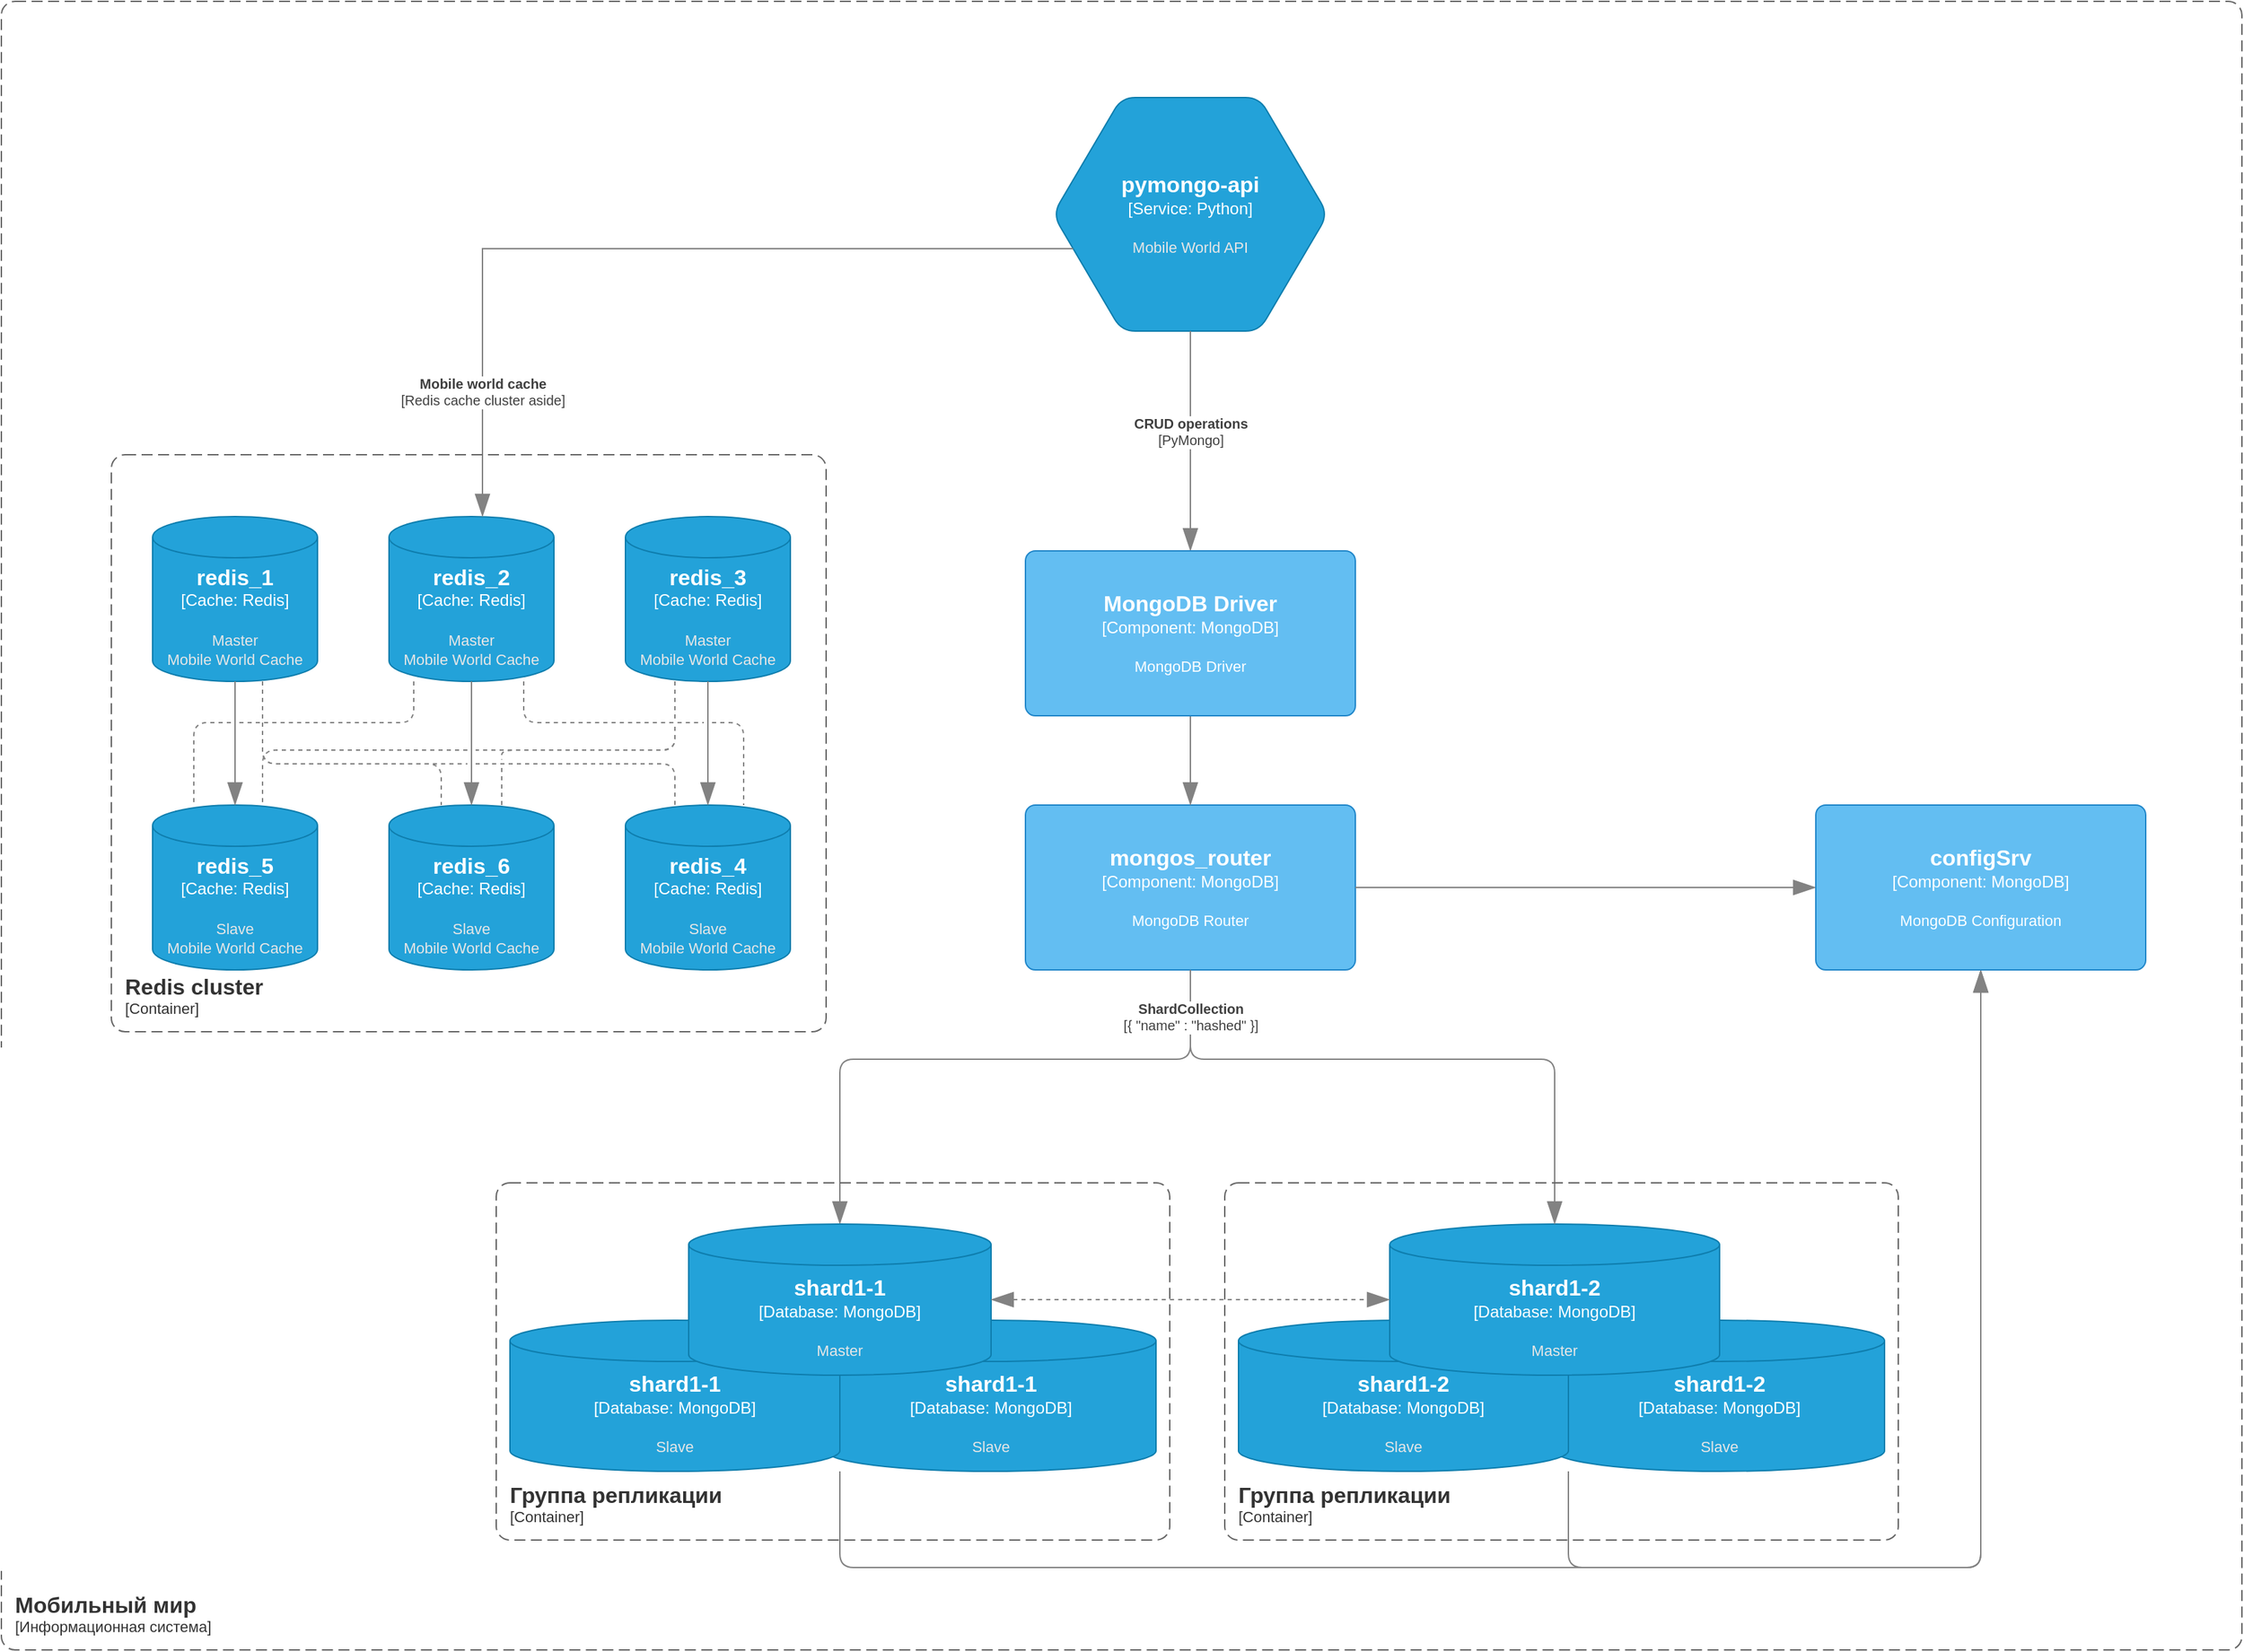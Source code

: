 <mxfile version="28.0.6" pages="4">
  <diagram name="[3] Sharding + Replication+Cache" id="he8SUudCRR0ncoZqz-d8">
    <mxGraphModel dx="2922" dy="1436" grid="1" gridSize="10" guides="1" tooltips="1" connect="1" arrows="1" fold="1" page="1" pageScale="1" pageWidth="827" pageHeight="1169" math="0" shadow="0">
      <root>
        <mxCell id="Nmjd6AE87QZ0u4Xm10M--0" />
        <mxCell id="Nmjd6AE87QZ0u4Xm10M--1" parent="Nmjd6AE87QZ0u4Xm10M--0" />
        <object placeholders="1" c4Name="Мобильный мир" c4Type="ContainerScopeBoundary" c4Application="Информационная система" label="&lt;font style=&quot;font-size: 16px&quot;&gt;&lt;b&gt;&lt;div style=&quot;text-align: left&quot;&gt;%c4Name%&lt;/div&gt;&lt;/b&gt;&lt;/font&gt;&lt;div style=&quot;text-align: left&quot;&gt;[%c4Application%]&lt;/div&gt;" id="Nmjd6AE87QZ0u4Xm10M--4">
          <mxCell style="rounded=1;fontSize=11;whiteSpace=wrap;html=1;dashed=1;arcSize=20;fillColor=none;strokeColor=#666666;fontColor=#333333;labelBackgroundColor=none;align=left;verticalAlign=bottom;labelBorderColor=none;spacingTop=0;spacing=10;dashPattern=8 4;metaEdit=1;rotatable=0;perimeter=rectanglePerimeter;noLabel=0;labelPadding=0;allowArrows=0;connectable=0;expand=0;recursiveResize=0;editable=1;pointerEvents=0;absoluteArcSize=1;points=[[0.25,0,0],[0.5,0,0],[0.75,0,0],[1,0.25,0],[1,0.5,0],[1,0.75,0],[0.75,1,0],[0.5,1,0],[0.25,1,0],[0,0.75,0],[0,0.5,0],[0,0.25,0]];" parent="Nmjd6AE87QZ0u4Xm10M--1" vertex="1">
            <mxGeometry x="-40" y="600" width="1630" height="1200" as="geometry" />
          </mxCell>
        </object>
        <object placeholders="1" c4Name="pymongo-api" c4Type="Service" c4Technology="Python" c4Description="Mobile World API" label="&lt;font style=&quot;font-size: 16px&quot;&gt;&lt;b&gt;%c4Name%&lt;/b&gt;&lt;/font&gt;&lt;div&gt;[%c4Type%:&amp;nbsp;%c4Technology%]&lt;/div&gt;&lt;br&gt;&lt;div&gt;&lt;font style=&quot;font-size: 11px&quot;&gt;&lt;font color=&quot;#E6E6E6&quot;&gt;%c4Description%&lt;/font&gt;&lt;/div&gt;" id="Nmjd6AE87QZ0u4Xm10M--5">
          <mxCell style="shape=hexagon;size=50;perimeter=hexagonPerimeter2;whiteSpace=wrap;html=1;fixedSize=1;rounded=1;labelBackgroundColor=none;fillColor=#23A2D9;fontSize=12;fontColor=#ffffff;align=center;strokeColor=#0E7DAD;metaEdit=1;points=[[0.5,0,0],[1,0.25,0],[1,0.5,0],[1,0.75,0],[0.5,1,0],[0,0.75,0],[0,0.5,0],[0,0.25,0]];resizable=1;" parent="Nmjd6AE87QZ0u4Xm10M--1" vertex="1">
            <mxGeometry x="725" y="670" width="200" height="170" as="geometry" />
          </mxCell>
        </object>
        <object placeholders="1" c4Name="mongos_router" c4Type="Component" c4Technology="MongoDB" c4Description="MongoDB Router" label="&lt;font style=&quot;font-size: 16px&quot;&gt;&lt;b&gt;%c4Name%&lt;/b&gt;&lt;/font&gt;&lt;div&gt;[%c4Type%: %c4Technology%]&lt;/div&gt;&lt;br&gt;&lt;div&gt;&lt;font style=&quot;font-size: 11px&quot;&gt;%c4Description%&lt;/font&gt;&lt;/div&gt;" id="Nmjd6AE87QZ0u4Xm10M--6">
          <mxCell style="rounded=1;whiteSpace=wrap;html=1;labelBackgroundColor=none;fillColor=#63BEF2;fontColor=#ffffff;align=center;arcSize=6;strokeColor=#2086C9;metaEdit=1;resizable=0;points=[[0.25,0,0],[0.5,0,0],[0.75,0,0],[1,0.25,0],[1,0.5,0],[1,0.75,0],[0.75,1,0],[0.5,1,0],[0.25,1,0],[0,0.75,0],[0,0.5,0],[0,0.25,0]];" parent="Nmjd6AE87QZ0u4Xm10M--1" vertex="1">
            <mxGeometry x="705" y="1185" width="240" height="120" as="geometry" />
          </mxCell>
        </object>
        <object placeholders="1" c4Type="Relationship" c4Technology="PyMongo" c4Description="CRUD operations" label="&lt;div style=&quot;text-align: left&quot;&gt;&lt;div style=&quot;text-align: center&quot;&gt;&lt;b&gt;%c4Description%&lt;/b&gt;&lt;/div&gt;&lt;div style=&quot;text-align: center&quot;&gt;[%c4Technology%]&lt;/div&gt;&lt;/div&gt;" id="Nmjd6AE87QZ0u4Xm10M--7">
          <mxCell style="endArrow=blockThin;html=1;fontSize=10;fontColor=#404040;strokeWidth=1;endFill=1;strokeColor=#828282;elbow=vertical;metaEdit=1;endSize=14;startSize=14;jumpStyle=arc;jumpSize=16;rounded=1;edgeStyle=orthogonalEdgeStyle;curved=0;" parent="Nmjd6AE87QZ0u4Xm10M--1" source="Nmjd6AE87QZ0u4Xm10M--5" target="Nmjd6AE87QZ0u4Xm10M--9" edge="1">
            <mxGeometry x="-0.091" width="240" relative="1" as="geometry">
              <mxPoint x="820" y="1010" as="sourcePoint" />
              <mxPoint x="560" y="1200" as="targetPoint" />
              <Array as="points" />
              <mxPoint as="offset" />
            </mxGeometry>
          </mxCell>
        </object>
        <mxCell id="Nmjd6AE87QZ0u4Xm10M--8" value="" style="edgeStyle=orthogonalEdgeStyle;rounded=1;orthogonalLoop=1;jettySize=auto;html=1;curved=0;strokeColor=#828282;endArrow=blockThin;endFill=1;startSize=14;endSize=14;jumpStyle=gap;" parent="Nmjd6AE87QZ0u4Xm10M--1" source="Nmjd6AE87QZ0u4Xm10M--9" target="Nmjd6AE87QZ0u4Xm10M--6" edge="1">
          <mxGeometry relative="1" as="geometry" />
        </mxCell>
        <object placeholders="1" c4Name="MongoDB Driver" c4Type="Component" c4Technology="MongoDB" c4Description="MongoDB Driver" label="&lt;font style=&quot;font-size: 16px&quot;&gt;&lt;b&gt;%c4Name%&lt;/b&gt;&lt;/font&gt;&lt;div&gt;[%c4Type%: %c4Technology%]&lt;/div&gt;&lt;br&gt;&lt;div&gt;&lt;font style=&quot;font-size: 11px&quot;&gt;%c4Description%&lt;/font&gt;&lt;/div&gt;" id="Nmjd6AE87QZ0u4Xm10M--9">
          <mxCell style="rounded=1;whiteSpace=wrap;html=1;labelBackgroundColor=none;fillColor=#63BEF2;fontColor=#ffffff;align=center;arcSize=6;strokeColor=#2086C9;metaEdit=1;resizable=0;points=[[0.25,0,0],[0.5,0,0],[0.75,0,0],[1,0.25,0],[1,0.5,0],[1,0.75,0],[0.75,1,0],[0.5,1,0],[0.25,1,0],[0,0.75,0],[0,0.5,0],[0,0.25,0]];" parent="Nmjd6AE87QZ0u4Xm10M--1" vertex="1">
            <mxGeometry x="705" y="1000" width="240" height="120" as="geometry" />
          </mxCell>
        </object>
        <mxCell id="Nmjd6AE87QZ0u4Xm10M--10" value="" style="edgeStyle=orthogonalEdgeStyle;rounded=1;orthogonalLoop=1;jettySize=auto;html=1;curved=0;strokeColor=#828282;endArrow=blockThin;endFill=1;startSize=14;endSize=14;jumpStyle=gap;" parent="Nmjd6AE87QZ0u4Xm10M--1" source="Nmjd6AE87QZ0u4Xm10M--6" target="Nmjd6AE87QZ0u4Xm10M--18" edge="1">
          <mxGeometry relative="1" as="geometry">
            <mxPoint x="820" y="1140" as="sourcePoint" />
            <mxPoint x="820" y="1205" as="targetPoint" />
            <Array as="points">
              <mxPoint x="825" y="1370" />
              <mxPoint x="570" y="1370" />
            </Array>
          </mxGeometry>
        </mxCell>
        <mxCell id="Nmjd6AE87QZ0u4Xm10M--11" value="" style="group" parent="Nmjd6AE87QZ0u4Xm10M--1" vertex="1" connectable="0">
          <mxGeometry x="860" y="1490" width="470" height="180" as="geometry" />
        </mxCell>
        <object placeholders="1" c4Name="shard1-2" c4Type="Database" c4Technology="MongoDB" c4Description="Slave" label="&lt;font style=&quot;font-size: 16px&quot;&gt;&lt;b&gt;%c4Name%&lt;/b&gt;&lt;/font&gt;&lt;div&gt;[%c4Type%:&amp;nbsp;%c4Technology%]&lt;/div&gt;&lt;br&gt;&lt;div&gt;&lt;font style=&quot;font-size: 11px&quot;&gt;&lt;font color=&quot;#E6E6E6&quot;&gt;%c4Description%&lt;/font&gt;&lt;/div&gt;" id="Nmjd6AE87QZ0u4Xm10M--12">
          <mxCell style="shape=cylinder3;size=15;whiteSpace=wrap;html=1;boundedLbl=1;rounded=0;labelBackgroundColor=none;fillColor=#23A2D9;fontSize=12;fontColor=#ffffff;align=center;strokeColor=#0E7DAD;metaEdit=1;points=[[0.5,0,0],[1,0.25,0],[1,0.5,0],[1,0.75,0],[0.5,1,0],[0,0.75,0],[0,0.5,0],[0,0.25,0]];resizable=1;" parent="Nmjd6AE87QZ0u4Xm10M--11" vertex="1">
            <mxGeometry x="230" y="70" width="240" height="110" as="geometry" />
          </mxCell>
        </object>
        <object placeholders="1" c4Name="shard1-2" c4Type="Database" c4Technology="MongoDB" c4Description="Slave" label="&lt;font style=&quot;font-size: 16px&quot;&gt;&lt;b&gt;%c4Name%&lt;/b&gt;&lt;/font&gt;&lt;div&gt;[%c4Type%:&amp;nbsp;%c4Technology%]&lt;/div&gt;&lt;br&gt;&lt;div&gt;&lt;font style=&quot;font-size: 11px&quot;&gt;&lt;font color=&quot;#E6E6E6&quot;&gt;%c4Description%&lt;/font&gt;&lt;/div&gt;" id="Nmjd6AE87QZ0u4Xm10M--13">
          <mxCell style="shape=cylinder3;size=15;whiteSpace=wrap;html=1;boundedLbl=1;rounded=0;labelBackgroundColor=none;fillColor=#23A2D9;fontSize=12;fontColor=#ffffff;align=center;strokeColor=#0E7DAD;metaEdit=1;points=[[0.5,0,0],[1,0.25,0],[1,0.5,0],[1,0.75,0],[0.5,1,0],[0,0.75,0],[0,0.5,0],[0,0.25,0]];resizable=1;" parent="Nmjd6AE87QZ0u4Xm10M--11" vertex="1">
            <mxGeometry y="70" width="240" height="110" as="geometry" />
          </mxCell>
        </object>
        <object placeholders="1" c4Name="shard1-2" c4Type="Database" c4Technology="MongoDB" c4Description="Master" label="&lt;font style=&quot;font-size: 16px&quot;&gt;&lt;b&gt;%c4Name%&lt;/b&gt;&lt;/font&gt;&lt;div&gt;[%c4Type%:&amp;nbsp;%c4Technology%]&lt;/div&gt;&lt;br&gt;&lt;div&gt;&lt;font style=&quot;font-size: 11px&quot;&gt;&lt;font color=&quot;#E6E6E6&quot;&gt;%c4Description%&lt;/font&gt;&lt;/div&gt;" id="Nmjd6AE87QZ0u4Xm10M--14">
          <mxCell style="shape=cylinder3;size=15;whiteSpace=wrap;html=1;boundedLbl=1;rounded=0;labelBackgroundColor=none;fillColor=#23A2D9;fontSize=12;fontColor=#ffffff;align=center;strokeColor=#0E7DAD;metaEdit=1;points=[[0.5,0,0],[1,0.25,0],[1,0.5,0],[1,0.75,0],[0.5,1,0],[0,0.75,0],[0,0.5,0],[0,0.25,0]];resizable=1;" parent="Nmjd6AE87QZ0u4Xm10M--11" vertex="1">
            <mxGeometry x="110" width="240" height="110" as="geometry" />
          </mxCell>
        </object>
        <mxCell id="Nmjd6AE87QZ0u4Xm10M--15" value="" style="group" parent="Nmjd6AE87QZ0u4Xm10M--1" vertex="1" connectable="0">
          <mxGeometry x="330" y="1490" width="470" height="180" as="geometry" />
        </mxCell>
        <object placeholders="1" c4Name="shard1-1" c4Type="Database" c4Technology="MongoDB" c4Description="Slave" label="&lt;font style=&quot;font-size: 16px&quot;&gt;&lt;b&gt;%c4Name%&lt;/b&gt;&lt;/font&gt;&lt;div&gt;[%c4Type%:&amp;nbsp;%c4Technology%]&lt;/div&gt;&lt;br&gt;&lt;div&gt;&lt;font style=&quot;font-size: 11px&quot;&gt;&lt;font color=&quot;#E6E6E6&quot;&gt;%c4Description%&lt;/font&gt;&lt;/div&gt;" id="Nmjd6AE87QZ0u4Xm10M--16">
          <mxCell style="shape=cylinder3;size=15;whiteSpace=wrap;html=1;boundedLbl=1;rounded=0;labelBackgroundColor=none;fillColor=#23A2D9;fontSize=12;fontColor=#ffffff;align=center;strokeColor=#0E7DAD;metaEdit=1;points=[[0.5,0,0],[1,0.25,0],[1,0.5,0],[1,0.75,0],[0.5,1,0],[0,0.75,0],[0,0.5,0],[0,0.25,0]];resizable=1;" parent="Nmjd6AE87QZ0u4Xm10M--15" vertex="1">
            <mxGeometry x="230" y="70" width="240" height="110" as="geometry" />
          </mxCell>
        </object>
        <object placeholders="1" c4Name="shard1-1" c4Type="Database" c4Technology="MongoDB" c4Description="Slave" label="&lt;font style=&quot;font-size: 16px&quot;&gt;&lt;b&gt;%c4Name%&lt;/b&gt;&lt;/font&gt;&lt;div&gt;[%c4Type%:&amp;nbsp;%c4Technology%]&lt;/div&gt;&lt;br&gt;&lt;div&gt;&lt;font style=&quot;font-size: 11px&quot;&gt;&lt;font color=&quot;#E6E6E6&quot;&gt;%c4Description%&lt;/font&gt;&lt;/div&gt;" id="Nmjd6AE87QZ0u4Xm10M--17">
          <mxCell style="shape=cylinder3;size=15;whiteSpace=wrap;html=1;boundedLbl=1;rounded=0;labelBackgroundColor=none;fillColor=#23A2D9;fontSize=12;fontColor=#ffffff;align=center;strokeColor=#0E7DAD;metaEdit=1;points=[[0.5,0,0],[1,0.25,0],[1,0.5,0],[1,0.75,0],[0.5,1,0],[0,0.75,0],[0,0.5,0],[0,0.25,0]];resizable=1;" parent="Nmjd6AE87QZ0u4Xm10M--15" vertex="1">
            <mxGeometry y="70" width="240" height="110" as="geometry" />
          </mxCell>
        </object>
        <object placeholders="1" c4Name="shard1-1" c4Type="Database" c4Technology="MongoDB" c4Description="Master" label="&lt;font style=&quot;font-size: 16px&quot;&gt;&lt;b&gt;%c4Name%&lt;/b&gt;&lt;/font&gt;&lt;div&gt;[%c4Type%:&amp;nbsp;%c4Technology%]&lt;/div&gt;&lt;br&gt;&lt;div&gt;&lt;font style=&quot;font-size: 11px&quot;&gt;&lt;font color=&quot;#E6E6E6&quot;&gt;%c4Description%&lt;/font&gt;&lt;/div&gt;" id="Nmjd6AE87QZ0u4Xm10M--18">
          <mxCell style="shape=cylinder3;size=15;whiteSpace=wrap;html=1;boundedLbl=1;rounded=0;labelBackgroundColor=none;fillColor=#23A2D9;fontSize=12;fontColor=#ffffff;align=center;strokeColor=#0E7DAD;metaEdit=1;points=[[0.5,0,0],[1,0.25,0],[1,0.5,0],[1,0.75,0],[0.5,1,0],[0,0.75,0],[0,0.5,0],[0,0.25,0]];resizable=1;" parent="Nmjd6AE87QZ0u4Xm10M--15" vertex="1">
            <mxGeometry x="130" width="220" height="110" as="geometry" />
          </mxCell>
        </object>
        <mxCell id="Nmjd6AE87QZ0u4Xm10M--19" value="" style="edgeStyle=orthogonalEdgeStyle;rounded=1;orthogonalLoop=1;jettySize=auto;html=1;curved=0;strokeColor=#828282;endArrow=blockThin;endFill=1;startSize=14;endSize=14;jumpStyle=gap;" parent="Nmjd6AE87QZ0u4Xm10M--1" source="Nmjd6AE87QZ0u4Xm10M--6" target="Nmjd6AE87QZ0u4Xm10M--22" edge="1">
          <mxGeometry relative="1" as="geometry">
            <mxPoint x="1070" y="1400" as="sourcePoint" />
            <mxPoint x="1335" y="1585" as="targetPoint" />
            <Array as="points">
              <mxPoint x="1220" y="1245" />
              <mxPoint x="1220" y="1245" />
            </Array>
          </mxGeometry>
        </mxCell>
        <mxCell id="Nmjd6AE87QZ0u4Xm10M--20" value="" style="edgeStyle=orthogonalEdgeStyle;rounded=1;orthogonalLoop=1;jettySize=auto;html=1;curved=0;strokeColor=#828282;endArrow=blockThin;endFill=1;startSize=14;endSize=14;jumpStyle=gap;" parent="Nmjd6AE87QZ0u4Xm10M--1" source="Nmjd6AE87QZ0u4Xm10M--17" target="Nmjd6AE87QZ0u4Xm10M--22" edge="1">
          <mxGeometry relative="1" as="geometry">
            <mxPoint x="925" y="1370" as="sourcePoint" />
            <mxPoint x="880" y="1780" as="targetPoint" />
            <Array as="points">
              <mxPoint x="570" y="1740" />
              <mxPoint x="1400" y="1740" />
            </Array>
          </mxGeometry>
        </mxCell>
        <mxCell id="Nmjd6AE87QZ0u4Xm10M--21" value="" style="edgeStyle=orthogonalEdgeStyle;rounded=1;orthogonalLoop=1;jettySize=auto;html=1;curved=0;strokeColor=#828282;endArrow=blockThin;endFill=1;startSize=14;endSize=14;jumpStyle=gap;" parent="Nmjd6AE87QZ0u4Xm10M--1" source="Nmjd6AE87QZ0u4Xm10M--13" target="Nmjd6AE87QZ0u4Xm10M--22" edge="1">
          <mxGeometry relative="1" as="geometry">
            <mxPoint x="970" y="1760" as="sourcePoint" />
            <mxPoint x="1280" y="1870" as="targetPoint" />
            <Array as="points">
              <mxPoint x="1100" y="1740" />
              <mxPoint x="1400" y="1740" />
            </Array>
          </mxGeometry>
        </mxCell>
        <object placeholders="1" c4Name="configSrv" c4Type="Component" c4Technology="MongoDB" c4Description="MongoDB Configuration" label="&lt;font style=&quot;font-size: 16px&quot;&gt;&lt;b&gt;%c4Name%&lt;/b&gt;&lt;/font&gt;&lt;div&gt;[%c4Type%: %c4Technology%]&lt;/div&gt;&lt;br&gt;&lt;div&gt;&lt;font style=&quot;font-size: 11px&quot;&gt;%c4Description%&lt;/font&gt;&lt;/div&gt;" id="Nmjd6AE87QZ0u4Xm10M--22">
          <mxCell style="rounded=1;whiteSpace=wrap;html=1;labelBackgroundColor=none;fillColor=#63BEF2;fontColor=#ffffff;align=center;arcSize=6;strokeColor=#2086C9;metaEdit=1;resizable=0;points=[[0.25,0,0],[0.5,0,0],[0.75,0,0],[1,0.25,0],[1,0.5,0],[1,0.75,0],[0.75,1,0],[0.5,1,0],[0.25,1,0],[0,0.75,0],[0,0.5,0],[0,0.25,0]];" parent="Nmjd6AE87QZ0u4Xm10M--1" vertex="1">
            <mxGeometry x="1280" y="1185" width="240" height="120" as="geometry" />
          </mxCell>
        </object>
        <object placeholders="1" c4Type="Relationship" c4Technology="{ &quot;name&quot; : &quot;hashed&quot; }" c4Description="ShardCollection" label="&lt;div style=&quot;text-align: left&quot;&gt;&lt;div style=&quot;text-align: center&quot;&gt;&lt;b&gt;%c4Description%&lt;/b&gt;&lt;/div&gt;&lt;div style=&quot;text-align: center&quot;&gt;[%c4Technology%]&lt;/div&gt;&lt;/div&gt;" id="Nmjd6AE87QZ0u4Xm10M--31">
          <mxCell style="endArrow=blockThin;html=1;fontSize=10;fontColor=#404040;strokeWidth=1;endFill=1;strokeColor=#828282;elbow=vertical;metaEdit=1;endSize=14;startSize=14;jumpStyle=gap;jumpSize=16;rounded=1;edgeStyle=orthogonalEdgeStyle;curved=0;" parent="Nmjd6AE87QZ0u4Xm10M--1" source="Nmjd6AE87QZ0u4Xm10M--6" target="Nmjd6AE87QZ0u4Xm10M--14" edge="1">
            <mxGeometry x="-0.849" width="240" relative="1" as="geometry">
              <mxPoint x="960" y="1430" as="sourcePoint" />
              <mxPoint x="1225" y="1615" as="targetPoint" />
              <Array as="points">
                <mxPoint x="825" y="1370" />
                <mxPoint x="1090" y="1370" />
              </Array>
              <mxPoint as="offset" />
            </mxGeometry>
          </mxCell>
        </object>
        <object placeholders="1" c4Name="redis_1" c4Type="Cache" c4Technology="Redis" c4Description="Master&#xa;Mobile World Cache" label="&lt;font style=&quot;font-size: 16px&quot;&gt;&lt;b&gt;%c4Name%&lt;/b&gt;&lt;/font&gt;&lt;div&gt;[%c4Type%:&amp;nbsp;%c4Technology%]&lt;/div&gt;&lt;br&gt;&lt;div&gt;&lt;font style=&quot;font-size: 11px&quot;&gt;&lt;font color=&quot;#E6E6E6&quot;&gt;%c4Description%&lt;/font&gt;&lt;/div&gt;" id="IH-JOsoSIxaufJes8Dz5-3">
          <mxCell style="shape=cylinder3;size=15;whiteSpace=wrap;html=1;boundedLbl=1;rounded=0;labelBackgroundColor=none;fillColor=#23A2D9;fontSize=12;fontColor=#ffffff;align=center;strokeColor=#0E7DAD;metaEdit=1;points=[[0.5,0,0],[1,0.25,0],[1,0.5,0],[1,0.75,0],[0.5,1,0],[0,0.75,0],[0,0.5,0],[0,0.25,0]];resizable=1;" parent="Nmjd6AE87QZ0u4Xm10M--1" vertex="1">
            <mxGeometry x="70" y="975" width="120" height="120" as="geometry" />
          </mxCell>
        </object>
        <object placeholders="1" c4Name="Группа репликации" c4Type="ContainerScopeBoundary" c4Application="Container" label="&lt;font style=&quot;font-size: 16px&quot;&gt;&lt;b&gt;&lt;div style=&quot;text-align: left&quot;&gt;%c4Name%&lt;/div&gt;&lt;/b&gt;&lt;/font&gt;&lt;div style=&quot;text-align: left&quot;&gt;[%c4Application%]&lt;/div&gt;" id="FlgHDFKKXKezVDJSp8W5-0">
          <mxCell style="rounded=1;fontSize=11;whiteSpace=wrap;html=1;dashed=1;arcSize=20;fillColor=none;strokeColor=#666666;fontColor=#333333;labelBackgroundColor=none;align=left;verticalAlign=bottom;labelBorderColor=none;spacingTop=0;spacing=10;dashPattern=8 4;metaEdit=1;rotatable=0;perimeter=rectanglePerimeter;noLabel=0;labelPadding=0;allowArrows=0;connectable=0;expand=0;recursiveResize=0;editable=1;pointerEvents=0;absoluteArcSize=1;points=[[0.25,0,0],[0.5,0,0],[0.75,0,0],[1,0.25,0],[1,0.5,0],[1,0.75,0],[0.75,1,0],[0.5,1,0],[0.25,1,0],[0,0.75,0],[0,0.5,0],[0,0.25,0]];" parent="Nmjd6AE87QZ0u4Xm10M--1" vertex="1">
            <mxGeometry x="320" y="1460" width="490" height="260" as="geometry" />
          </mxCell>
        </object>
        <object placeholders="1" c4Name="Группа репликации" c4Type="ContainerScopeBoundary" c4Application="Container" label="&lt;font style=&quot;font-size: 16px&quot;&gt;&lt;b&gt;&lt;div style=&quot;text-align: left&quot;&gt;%c4Name%&lt;/div&gt;&lt;/b&gt;&lt;/font&gt;&lt;div style=&quot;text-align: left&quot;&gt;[%c4Application%]&lt;/div&gt;" id="FlgHDFKKXKezVDJSp8W5-1">
          <mxCell style="rounded=1;fontSize=11;whiteSpace=wrap;html=1;dashed=1;arcSize=20;fillColor=none;strokeColor=#666666;fontColor=#333333;labelBackgroundColor=none;align=left;verticalAlign=bottom;labelBorderColor=none;spacingTop=0;spacing=10;dashPattern=8 4;metaEdit=1;rotatable=0;perimeter=rectanglePerimeter;noLabel=0;labelPadding=0;allowArrows=0;connectable=0;expand=0;recursiveResize=0;editable=1;pointerEvents=0;absoluteArcSize=1;points=[[0.25,0,0],[0.5,0,0],[0.75,0,0],[1,0.25,0],[1,0.5,0],[1,0.75,0],[0.75,1,0],[0.5,1,0],[0.25,1,0],[0,0.75,0],[0,0.5,0],[0,0.25,0]];" parent="Nmjd6AE87QZ0u4Xm10M--1" vertex="1">
            <mxGeometry x="850" y="1460" width="490" height="260" as="geometry" />
          </mxCell>
        </object>
        <mxCell id="4eOHi-oXRqpa3tTuLXpV-0" value="" style="edgeStyle=orthogonalEdgeStyle;rounded=1;orthogonalLoop=1;jettySize=auto;html=1;curved=0;strokeColor=#828282;endArrow=blockThin;endFill=1;startSize=14;endSize=14;jumpStyle=gap;startArrow=blockThin;startFill=1;dashed=1;" parent="Nmjd6AE87QZ0u4Xm10M--1" source="Nmjd6AE87QZ0u4Xm10M--18" target="Nmjd6AE87QZ0u4Xm10M--14" edge="1">
          <mxGeometry relative="1" as="geometry">
            <mxPoint x="750" y="1560" as="sourcePoint" />
            <mxPoint x="1040" y="1560" as="targetPoint" />
            <Array as="points" />
          </mxGeometry>
        </mxCell>
        <object placeholders="1" c4Name="redis_3" c4Type="Cache" c4Technology="Redis" c4Description="Master&#xa;Mobile World Cache" label="&lt;font style=&quot;font-size: 16px&quot;&gt;&lt;b&gt;%c4Name%&lt;/b&gt;&lt;/font&gt;&lt;div&gt;[%c4Type%:&amp;nbsp;%c4Technology%]&lt;/div&gt;&lt;br&gt;&lt;div&gt;&lt;font style=&quot;font-size: 11px&quot;&gt;&lt;font color=&quot;#E6E6E6&quot;&gt;%c4Description%&lt;/font&gt;&lt;/div&gt;" id="tssQp03vwp5AT1Jx-BMZ-0">
          <mxCell style="shape=cylinder3;size=15;whiteSpace=wrap;html=1;boundedLbl=1;rounded=0;labelBackgroundColor=none;fillColor=#23A2D9;fontSize=12;fontColor=#ffffff;align=center;strokeColor=#0E7DAD;metaEdit=1;points=[[0.5,0,0],[1,0.25,0],[1,0.5,0],[1,0.75,0],[0.5,1,0],[0,0.75,0],[0,0.5,0],[0,0.25,0]];resizable=1;" vertex="1" parent="Nmjd6AE87QZ0u4Xm10M--1">
            <mxGeometry x="414" y="975" width="120" height="120" as="geometry" />
          </mxCell>
        </object>
        <object placeholders="1" c4Name="redis_2" c4Type="Cache" c4Technology="Redis" c4Description="Master&#xa;Mobile World Cache" label="&lt;font style=&quot;font-size: 16px&quot;&gt;&lt;b&gt;%c4Name%&lt;/b&gt;&lt;/font&gt;&lt;div&gt;[%c4Type%:&amp;nbsp;%c4Technology%]&lt;/div&gt;&lt;br&gt;&lt;div&gt;&lt;font style=&quot;font-size: 11px&quot;&gt;&lt;font color=&quot;#E6E6E6&quot;&gt;%c4Description%&lt;/font&gt;&lt;/div&gt;" id="tssQp03vwp5AT1Jx-BMZ-1">
          <mxCell style="shape=cylinder3;size=15;whiteSpace=wrap;html=1;boundedLbl=1;rounded=0;labelBackgroundColor=none;fillColor=#23A2D9;fontSize=12;fontColor=#ffffff;align=center;strokeColor=#0E7DAD;metaEdit=1;points=[[0.5,0,0],[1,0.25,0],[1,0.5,0],[1,0.75,0],[0.5,1,0],[0,0.75,0],[0,0.5,0],[0,0.25,0]];resizable=1;" vertex="1" parent="Nmjd6AE87QZ0u4Xm10M--1">
            <mxGeometry x="242" y="975" width="120" height="120" as="geometry" />
          </mxCell>
        </object>
        <object placeholders="1" c4Type="Relationship" c4Technology="Redis cache cluster aside" c4Description="Mobile world cache" label="&lt;div style=&quot;text-align: left&quot;&gt;&lt;div style=&quot;text-align: center&quot;&gt;&lt;b&gt;%c4Description%&lt;/b&gt;&lt;/div&gt;&lt;div style=&quot;text-align: center&quot;&gt;[%c4Technology%]&lt;/div&gt;&lt;/div&gt;" id="tssQp03vwp5AT1Jx-BMZ-2">
          <mxCell style="endArrow=blockThin;html=1;fontSize=10;fontColor=#404040;strokeWidth=1;endFill=1;strokeColor=#828282;elbow=vertical;metaEdit=1;endSize=14;startSize=14;jumpStyle=arc;jumpSize=16;rounded=0;edgeStyle=orthogonalEdgeStyle;" edge="1" parent="Nmjd6AE87QZ0u4Xm10M--1" source="Nmjd6AE87QZ0u4Xm10M--5" target="tssQp03vwp5AT1Jx-BMZ-1">
            <mxGeometry x="0.713" width="240" relative="1" as="geometry">
              <mxPoint x="878" y="790" as="sourcePoint" />
              <mxPoint x="220" y="1000" as="targetPoint" />
              <Array as="points">
                <mxPoint x="310" y="780" />
              </Array>
              <mxPoint y="-1" as="offset" />
            </mxGeometry>
          </mxCell>
        </object>
        <object placeholders="1" c4Name="redis_5" c4Type="Cache" c4Technology="Redis" c4Description="Slave&#xa;Mobile World Cache" label="&lt;font style=&quot;font-size: 16px&quot;&gt;&lt;b&gt;%c4Name%&lt;/b&gt;&lt;/font&gt;&lt;div&gt;[%c4Type%:&amp;nbsp;%c4Technology%]&lt;/div&gt;&lt;br&gt;&lt;div&gt;&lt;font style=&quot;font-size: 11px&quot;&gt;&lt;font color=&quot;#E6E6E6&quot;&gt;%c4Description%&lt;/font&gt;&lt;/div&gt;" id="tssQp03vwp5AT1Jx-BMZ-4">
          <mxCell style="shape=cylinder3;size=15;whiteSpace=wrap;html=1;boundedLbl=1;rounded=0;labelBackgroundColor=none;fillColor=#23A2D9;fontSize=12;fontColor=#ffffff;align=center;strokeColor=#0E7DAD;metaEdit=1;points=[[0.5,0,0],[1,0.25,0],[1,0.5,0],[1,0.75,0],[0.5,1,0],[0,0.75,0],[0,0.5,0],[0,0.25,0]];resizable=1;" vertex="1" parent="Nmjd6AE87QZ0u4Xm10M--1">
            <mxGeometry x="70" y="1185" width="120" height="120" as="geometry" />
          </mxCell>
        </object>
        <object placeholders="1" c4Name="redis_6" c4Type="Cache" c4Technology="Redis" c4Description="Slave&#xa;Mobile World Cache" label="&lt;font style=&quot;font-size: 16px&quot;&gt;&lt;b&gt;%c4Name%&lt;/b&gt;&lt;/font&gt;&lt;div&gt;[%c4Type%:&amp;nbsp;%c4Technology%]&lt;/div&gt;&lt;br&gt;&lt;div&gt;&lt;font style=&quot;font-size: 11px&quot;&gt;&lt;font color=&quot;#E6E6E6&quot;&gt;%c4Description%&lt;/font&gt;&lt;/div&gt;" id="tssQp03vwp5AT1Jx-BMZ-5">
          <mxCell style="shape=cylinder3;size=15;whiteSpace=wrap;html=1;boundedLbl=1;rounded=0;labelBackgroundColor=none;fillColor=#23A2D9;fontSize=12;fontColor=#ffffff;align=center;strokeColor=#0E7DAD;metaEdit=1;points=[[0.5,0,0],[1,0.25,0],[1,0.5,0],[1,0.75,0],[0.5,1,0],[0,0.75,0],[0,0.5,0],[0,0.25,0]];resizable=1;" vertex="1" parent="Nmjd6AE87QZ0u4Xm10M--1">
            <mxGeometry x="242" y="1185" width="120" height="120" as="geometry" />
          </mxCell>
        </object>
        <object placeholders="1" c4Name="redis_4" c4Type="Cache" c4Technology="Redis" c4Description="Slave&#xa;Mobile World Cache" label="&lt;font style=&quot;font-size: 16px&quot;&gt;&lt;b&gt;%c4Name%&lt;/b&gt;&lt;/font&gt;&lt;div&gt;[%c4Type%:&amp;nbsp;%c4Technology%]&lt;/div&gt;&lt;br&gt;&lt;div&gt;&lt;font style=&quot;font-size: 11px&quot;&gt;&lt;font color=&quot;#E6E6E6&quot;&gt;%c4Description%&lt;/font&gt;&lt;/div&gt;" id="tssQp03vwp5AT1Jx-BMZ-6">
          <mxCell style="shape=cylinder3;size=15;whiteSpace=wrap;html=1;boundedLbl=1;rounded=0;labelBackgroundColor=none;fillColor=#23A2D9;fontSize=12;fontColor=#ffffff;align=center;strokeColor=#0E7DAD;metaEdit=1;points=[[0.5,0,0],[1,0.25,0],[1,0.5,0],[1,0.75,0],[0.5,1,0],[0,0.75,0],[0,0.5,0],[0,0.25,0]];resizable=1;" vertex="1" parent="Nmjd6AE87QZ0u4Xm10M--1">
            <mxGeometry x="414" y="1185" width="120" height="120" as="geometry" />
          </mxCell>
        </object>
        <mxCell id="tssQp03vwp5AT1Jx-BMZ-7" value="" style="edgeStyle=orthogonalEdgeStyle;rounded=1;orthogonalLoop=1;jettySize=auto;html=1;curved=0;strokeColor=#828282;endArrow=blockThin;endFill=1;startSize=14;endSize=14;jumpStyle=gap;" edge="1" parent="Nmjd6AE87QZ0u4Xm10M--1" source="IH-JOsoSIxaufJes8Dz5-3" target="tssQp03vwp5AT1Jx-BMZ-4">
          <mxGeometry relative="1" as="geometry">
            <mxPoint x="200" y="1435" as="sourcePoint" />
            <mxPoint x="200" y="1500" as="targetPoint" />
          </mxGeometry>
        </mxCell>
        <mxCell id="tssQp03vwp5AT1Jx-BMZ-8" value="" style="edgeStyle=orthogonalEdgeStyle;rounded=1;orthogonalLoop=1;jettySize=auto;html=1;curved=0;strokeColor=#828282;endArrow=blockThin;endFill=1;startSize=14;endSize=14;jumpStyle=gap;" edge="1" parent="Nmjd6AE87QZ0u4Xm10M--1" source="tssQp03vwp5AT1Jx-BMZ-1" target="tssQp03vwp5AT1Jx-BMZ-5">
          <mxGeometry relative="1" as="geometry">
            <mxPoint x="230" y="1155" as="sourcePoint" />
            <mxPoint x="230" y="1245" as="targetPoint" />
          </mxGeometry>
        </mxCell>
        <mxCell id="tssQp03vwp5AT1Jx-BMZ-9" value="" style="edgeStyle=orthogonalEdgeStyle;rounded=1;orthogonalLoop=1;jettySize=auto;html=1;curved=0;strokeColor=#828282;endArrow=blockThin;endFill=1;startSize=14;endSize=14;jumpStyle=gap;" edge="1" parent="Nmjd6AE87QZ0u4Xm10M--1" source="tssQp03vwp5AT1Jx-BMZ-0" target="tssQp03vwp5AT1Jx-BMZ-6">
          <mxGeometry relative="1" as="geometry">
            <mxPoint x="400" y="1125" as="sourcePoint" />
            <mxPoint x="400" y="1215" as="targetPoint" />
          </mxGeometry>
        </mxCell>
        <mxCell id="tssQp03vwp5AT1Jx-BMZ-16" value="" style="edgeStyle=orthogonalEdgeStyle;rounded=1;orthogonalLoop=1;jettySize=auto;html=1;strokeColor=#828282;endArrow=none;endFill=0;startSize=14;endSize=14;jumpStyle=gap;dashed=1;" edge="1" parent="Nmjd6AE87QZ0u4Xm10M--1" source="IH-JOsoSIxaufJes8Dz5-3" target="tssQp03vwp5AT1Jx-BMZ-5">
          <mxGeometry relative="1" as="geometry">
            <mxPoint x="170" y="1114.996" as="sourcePoint" />
            <mxPoint x="282.026" y="1264.97" as="targetPoint" />
            <Array as="points">
              <mxPoint x="150" y="1155" />
              <mxPoint x="280" y="1155" />
            </Array>
          </mxGeometry>
        </mxCell>
        <mxCell id="tssQp03vwp5AT1Jx-BMZ-18" value="" style="edgeStyle=orthogonalEdgeStyle;rounded=1;orthogonalLoop=1;jettySize=auto;html=1;strokeColor=#828282;endArrow=none;endFill=0;startSize=14;endSize=14;jumpStyle=gap;dashed=1;" edge="1" parent="Nmjd6AE87QZ0u4Xm10M--1" source="IH-JOsoSIxaufJes8Dz5-3" target="tssQp03vwp5AT1Jx-BMZ-6">
          <mxGeometry relative="1" as="geometry">
            <mxPoint x="260" y="1135" as="sourcePoint" />
            <mxPoint x="420" y="1225" as="targetPoint" />
            <Array as="points">
              <mxPoint x="150" y="1155" />
              <mxPoint x="450" y="1155" />
            </Array>
          </mxGeometry>
        </mxCell>
        <mxCell id="tssQp03vwp5AT1Jx-BMZ-19" value="" style="edgeStyle=orthogonalEdgeStyle;rounded=1;orthogonalLoop=1;jettySize=auto;html=1;strokeColor=#828282;endArrow=none;endFill=0;startSize=14;endSize=14;jumpStyle=gap;dashed=1;" edge="1" parent="Nmjd6AE87QZ0u4Xm10M--1" source="tssQp03vwp5AT1Jx-BMZ-1" target="tssQp03vwp5AT1Jx-BMZ-6">
          <mxGeometry relative="1" as="geometry">
            <mxPoint x="340" y="1135" as="sourcePoint" />
            <mxPoint x="640" y="1225" as="targetPoint" />
            <Array as="points">
              <mxPoint x="340" y="1125" />
              <mxPoint x="500" y="1125" />
            </Array>
          </mxGeometry>
        </mxCell>
        <mxCell id="tssQp03vwp5AT1Jx-BMZ-20" value="" style="edgeStyle=orthogonalEdgeStyle;rounded=1;orthogonalLoop=1;jettySize=auto;html=1;strokeColor=#828282;endArrow=none;endFill=0;startSize=14;endSize=14;jumpStyle=gap;dashed=1;" edge="1" parent="Nmjd6AE87QZ0u4Xm10M--1" source="tssQp03vwp5AT1Jx-BMZ-1" target="tssQp03vwp5AT1Jx-BMZ-4">
          <mxGeometry relative="1" as="geometry">
            <mxPoint x="390" y="1125" as="sourcePoint" />
            <mxPoint x="550" y="1215" as="targetPoint" />
            <Array as="points">
              <mxPoint x="260" y="1125" />
              <mxPoint x="100" y="1125" />
            </Array>
          </mxGeometry>
        </mxCell>
        <mxCell id="tssQp03vwp5AT1Jx-BMZ-21" value="" style="edgeStyle=orthogonalEdgeStyle;rounded=1;orthogonalLoop=1;jettySize=auto;html=1;strokeColor=#828282;endArrow=none;endFill=0;startSize=14;endSize=14;jumpStyle=gap;dashed=1;" edge="1" parent="Nmjd6AE87QZ0u4Xm10M--1" source="tssQp03vwp5AT1Jx-BMZ-0" target="tssQp03vwp5AT1Jx-BMZ-4">
          <mxGeometry relative="1" as="geometry">
            <mxPoint x="280" y="1155" as="sourcePoint" />
            <mxPoint x="410" y="1245" as="targetPoint" />
            <Array as="points">
              <mxPoint x="450" y="1145" />
              <mxPoint x="150" y="1145" />
            </Array>
          </mxGeometry>
        </mxCell>
        <mxCell id="tssQp03vwp5AT1Jx-BMZ-22" value="" style="edgeStyle=orthogonalEdgeStyle;rounded=1;orthogonalLoop=1;jettySize=auto;html=1;strokeColor=#828282;endArrow=none;endFill=0;startSize=14;endSize=14;jumpStyle=gap;dashed=1;" edge="1" parent="Nmjd6AE87QZ0u4Xm10M--1" source="tssQp03vwp5AT1Jx-BMZ-0" target="tssQp03vwp5AT1Jx-BMZ-5">
          <mxGeometry relative="1" as="geometry">
            <mxPoint x="710" y="1135" as="sourcePoint" />
            <mxPoint x="410" y="1225" as="targetPoint" />
            <Array as="points">
              <mxPoint x="450" y="1145" />
              <mxPoint x="324" y="1145" />
            </Array>
          </mxGeometry>
        </mxCell>
        <object placeholders="1" c4Name="Redis cluster" c4Type="ContainerScopeBoundary" c4Application="Container" label="&lt;font style=&quot;font-size: 16px&quot;&gt;&lt;b&gt;&lt;div style=&quot;text-align: left&quot;&gt;%c4Name%&lt;/div&gt;&lt;/b&gt;&lt;/font&gt;&lt;div style=&quot;text-align: left&quot;&gt;[%c4Application%]&lt;/div&gt;" id="tssQp03vwp5AT1Jx-BMZ-23">
          <mxCell style="rounded=1;fontSize=11;whiteSpace=wrap;html=1;dashed=1;arcSize=20;fillColor=none;strokeColor=#666666;fontColor=#333333;labelBackgroundColor=none;align=left;verticalAlign=bottom;labelBorderColor=none;spacingTop=0;spacing=10;dashPattern=8 4;metaEdit=1;rotatable=0;perimeter=rectanglePerimeter;noLabel=0;labelPadding=0;allowArrows=0;connectable=0;expand=0;recursiveResize=0;editable=1;pointerEvents=0;absoluteArcSize=1;points=[[0.25,0,0],[0.5,0,0],[0.75,0,0],[1,0.25,0],[1,0.5,0],[1,0.75,0],[0.75,1,0],[0.5,1,0],[0.25,1,0],[0,0.75,0],[0,0.5,0],[0,0.25,0]];" vertex="1" parent="Nmjd6AE87QZ0u4Xm10M--1">
            <mxGeometry x="40" y="930" width="520" height="420" as="geometry" />
          </mxCell>
        </object>
      </root>
    </mxGraphModel>
  </diagram>
  <diagram name="[2] Sharding + Replication" id="WMEkwmqckpmWxoplSn4z">
    <mxGraphModel dx="1440" dy="988" grid="1" gridSize="10" guides="1" tooltips="1" connect="1" arrows="1" fold="1" page="1" pageScale="1" pageWidth="827" pageHeight="1169" math="0" shadow="0">
      <root>
        <mxCell id="r_LgoGgmvubWq0d6DuWu-0" />
        <mxCell id="r_LgoGgmvubWq0d6DuWu-1" parent="r_LgoGgmvubWq0d6DuWu-0" />
        <object placeholders="1" c4Name="Мобильный мир" c4Type="ContainerScopeBoundary" c4Application="Информационная система" label="&lt;font style=&quot;font-size: 16px&quot;&gt;&lt;b&gt;&lt;div style=&quot;text-align: left&quot;&gt;%c4Name%&lt;/div&gt;&lt;/b&gt;&lt;/font&gt;&lt;div style=&quot;text-align: left&quot;&gt;[%c4Application%]&lt;/div&gt;" id="r_LgoGgmvubWq0d6DuWu-2">
          <mxCell style="rounded=1;fontSize=11;whiteSpace=wrap;html=1;dashed=1;arcSize=20;fillColor=none;strokeColor=#666666;fontColor=#333333;labelBackgroundColor=none;align=left;verticalAlign=bottom;labelBorderColor=none;spacingTop=0;spacing=10;dashPattern=8 4;metaEdit=1;rotatable=0;perimeter=rectanglePerimeter;noLabel=0;labelPadding=0;allowArrows=0;connectable=0;expand=0;recursiveResize=0;editable=1;pointerEvents=0;absoluteArcSize=1;points=[[0.25,0,0],[0.5,0,0],[0.75,0,0],[1,0.25,0],[1,0.5,0],[1,0.75,0],[0.75,1,0],[0.5,1,0],[0.25,1,0],[0,0.75,0],[0,0.5,0],[0,0.25,0]];" vertex="1" parent="r_LgoGgmvubWq0d6DuWu-1">
            <mxGeometry x="130" y="480" width="1440" height="1190" as="geometry" />
          </mxCell>
        </object>
        <object placeholders="1" c4Name="pymongo-api" c4Type="Service" c4Technology="Python" c4Description="Mobile World API" label="&lt;font style=&quot;font-size: 16px&quot;&gt;&lt;b&gt;%c4Name%&lt;/b&gt;&lt;/font&gt;&lt;div&gt;[%c4Type%:&amp;nbsp;%c4Technology%]&lt;/div&gt;&lt;br&gt;&lt;div&gt;&lt;font style=&quot;font-size: 11px&quot;&gt;&lt;font color=&quot;#E6E6E6&quot;&gt;%c4Description%&lt;/font&gt;&lt;/div&gt;" id="r_LgoGgmvubWq0d6DuWu-9">
          <mxCell style="shape=hexagon;size=50;perimeter=hexagonPerimeter2;whiteSpace=wrap;html=1;fixedSize=1;rounded=1;labelBackgroundColor=none;fillColor=#23A2D9;fontSize=12;fontColor=#ffffff;align=center;strokeColor=#0E7DAD;metaEdit=1;points=[[0.5,0,0],[1,0.25,0],[1,0.5,0],[1,0.75,0],[0.5,1,0],[0,0.75,0],[0,0.5,0],[0,0.25,0]];resizable=1;" vertex="1" parent="r_LgoGgmvubWq0d6DuWu-1">
            <mxGeometry x="715" y="530" width="200" height="170" as="geometry" />
          </mxCell>
        </object>
        <object placeholders="1" c4Name="mongos_router" c4Type="Component" c4Technology="MongoDB" c4Description="MongoDB Router" label="&lt;font style=&quot;font-size: 16px&quot;&gt;&lt;b&gt;%c4Name%&lt;/b&gt;&lt;/font&gt;&lt;div&gt;[%c4Type%: %c4Technology%]&lt;/div&gt;&lt;br&gt;&lt;div&gt;&lt;font style=&quot;font-size: 11px&quot;&gt;%c4Description%&lt;/font&gt;&lt;/div&gt;" id="r_LgoGgmvubWq0d6DuWu-10">
          <mxCell style="rounded=1;whiteSpace=wrap;html=1;labelBackgroundColor=none;fillColor=#63BEF2;fontColor=#ffffff;align=center;arcSize=6;strokeColor=#2086C9;metaEdit=1;resizable=0;points=[[0.25,0,0],[0.5,0,0],[0.75,0,0],[1,0.25,0],[1,0.5,0],[1,0.75,0],[0.75,1,0],[0.5,1,0],[0.25,1,0],[0,0.75,0],[0,0.5,0],[0,0.25,0]];" vertex="1" parent="r_LgoGgmvubWq0d6DuWu-1">
            <mxGeometry x="695" y="1015" width="240" height="120" as="geometry" />
          </mxCell>
        </object>
        <object placeholders="1" c4Type="Relationship" c4Technology="PyMongo" c4Description="CRUD operations" label="&lt;div style=&quot;text-align: left&quot;&gt;&lt;div style=&quot;text-align: center&quot;&gt;&lt;b&gt;%c4Description%&lt;/b&gt;&lt;/div&gt;&lt;div style=&quot;text-align: center&quot;&gt;[%c4Technology%]&lt;/div&gt;&lt;/div&gt;" id="r_LgoGgmvubWq0d6DuWu-11">
          <mxCell style="endArrow=blockThin;html=1;fontSize=10;fontColor=#404040;strokeWidth=1;endFill=1;strokeColor=#828282;elbow=vertical;metaEdit=1;endSize=14;startSize=14;jumpStyle=arc;jumpSize=16;rounded=1;edgeStyle=orthogonalEdgeStyle;curved=0;" edge="1" parent="r_LgoGgmvubWq0d6DuWu-1" source="r_LgoGgmvubWq0d6DuWu-9" target="r_LgoGgmvubWq0d6DuWu-13">
            <mxGeometry x="-0.091" width="240" relative="1" as="geometry">
              <mxPoint x="810" y="840" as="sourcePoint" />
              <mxPoint x="550" y="1030" as="targetPoint" />
              <Array as="points" />
              <mxPoint as="offset" />
            </mxGeometry>
          </mxCell>
        </object>
        <mxCell id="r_LgoGgmvubWq0d6DuWu-12" value="" style="edgeStyle=orthogonalEdgeStyle;rounded=1;orthogonalLoop=1;jettySize=auto;html=1;curved=0;strokeColor=#828282;endArrow=blockThin;endFill=1;startSize=14;endSize=14;jumpStyle=gap;" edge="1" parent="r_LgoGgmvubWq0d6DuWu-1" source="r_LgoGgmvubWq0d6DuWu-13" target="r_LgoGgmvubWq0d6DuWu-10">
          <mxGeometry relative="1" as="geometry" />
        </mxCell>
        <object placeholders="1" c4Name="MongoDB Driver" c4Type="Component" c4Technology="MongoDB" c4Description="MongoDB Driver" label="&lt;font style=&quot;font-size: 16px&quot;&gt;&lt;b&gt;%c4Name%&lt;/b&gt;&lt;/font&gt;&lt;div&gt;[%c4Type%: %c4Technology%]&lt;/div&gt;&lt;br&gt;&lt;div&gt;&lt;font style=&quot;font-size: 11px&quot;&gt;%c4Description%&lt;/font&gt;&lt;/div&gt;" id="r_LgoGgmvubWq0d6DuWu-13">
          <mxCell style="rounded=1;whiteSpace=wrap;html=1;labelBackgroundColor=none;fillColor=#63BEF2;fontColor=#ffffff;align=center;arcSize=6;strokeColor=#2086C9;metaEdit=1;resizable=0;points=[[0.25,0,0],[0.5,0,0],[0.75,0,0],[1,0.25,0],[1,0.5,0],[1,0.75,0],[0.75,1,0],[0.5,1,0],[0.25,1,0],[0,0.75,0],[0,0.5,0],[0,0.25,0]];" vertex="1" parent="r_LgoGgmvubWq0d6DuWu-1">
            <mxGeometry x="695" y="830" width="240" height="120" as="geometry" />
          </mxCell>
        </object>
        <mxCell id="r_LgoGgmvubWq0d6DuWu-14" value="" style="edgeStyle=orthogonalEdgeStyle;rounded=1;orthogonalLoop=1;jettySize=auto;html=1;curved=0;strokeColor=#828282;endArrow=blockThin;endFill=1;startSize=14;endSize=14;jumpStyle=gap;" edge="1" parent="r_LgoGgmvubWq0d6DuWu-1" source="r_LgoGgmvubWq0d6DuWu-10" target="r_LgoGgmvubWq0d6DuWu-22">
          <mxGeometry relative="1" as="geometry">
            <mxPoint x="810" y="970" as="sourcePoint" />
            <mxPoint x="810" y="1035" as="targetPoint" />
            <Array as="points">
              <mxPoint x="815" y="1200" />
              <mxPoint x="560" y="1200" />
            </Array>
          </mxGeometry>
        </mxCell>
        <mxCell id="r_LgoGgmvubWq0d6DuWu-15" value="" style="group" vertex="1" connectable="0" parent="r_LgoGgmvubWq0d6DuWu-1">
          <mxGeometry x="850" y="1320" width="470" height="180" as="geometry" />
        </mxCell>
        <object placeholders="1" c4Name="shard1-2" c4Type="Database" c4Technology="MongoDB" c4Description="Slave" label="&lt;font style=&quot;font-size: 16px&quot;&gt;&lt;b&gt;%c4Name%&lt;/b&gt;&lt;/font&gt;&lt;div&gt;[%c4Type%:&amp;nbsp;%c4Technology%]&lt;/div&gt;&lt;br&gt;&lt;div&gt;&lt;font style=&quot;font-size: 11px&quot;&gt;&lt;font color=&quot;#E6E6E6&quot;&gt;%c4Description%&lt;/font&gt;&lt;/div&gt;" id="r_LgoGgmvubWq0d6DuWu-16">
          <mxCell style="shape=cylinder3;size=15;whiteSpace=wrap;html=1;boundedLbl=1;rounded=0;labelBackgroundColor=none;fillColor=#23A2D9;fontSize=12;fontColor=#ffffff;align=center;strokeColor=#0E7DAD;metaEdit=1;points=[[0.5,0,0],[1,0.25,0],[1,0.5,0],[1,0.75,0],[0.5,1,0],[0,0.75,0],[0,0.5,0],[0,0.25,0]];resizable=1;" vertex="1" parent="r_LgoGgmvubWq0d6DuWu-15">
            <mxGeometry x="230" y="70" width="240" height="110" as="geometry" />
          </mxCell>
        </object>
        <object placeholders="1" c4Name="shard1-2" c4Type="Database" c4Technology="MongoDB" c4Description="Slave" label="&lt;font style=&quot;font-size: 16px&quot;&gt;&lt;b&gt;%c4Name%&lt;/b&gt;&lt;/font&gt;&lt;div&gt;[%c4Type%:&amp;nbsp;%c4Technology%]&lt;/div&gt;&lt;br&gt;&lt;div&gt;&lt;font style=&quot;font-size: 11px&quot;&gt;&lt;font color=&quot;#E6E6E6&quot;&gt;%c4Description%&lt;/font&gt;&lt;/div&gt;" id="r_LgoGgmvubWq0d6DuWu-17">
          <mxCell style="shape=cylinder3;size=15;whiteSpace=wrap;html=1;boundedLbl=1;rounded=0;labelBackgroundColor=none;fillColor=#23A2D9;fontSize=12;fontColor=#ffffff;align=center;strokeColor=#0E7DAD;metaEdit=1;points=[[0.5,0,0],[1,0.25,0],[1,0.5,0],[1,0.75,0],[0.5,1,0],[0,0.75,0],[0,0.5,0],[0,0.25,0]];resizable=1;" vertex="1" parent="r_LgoGgmvubWq0d6DuWu-15">
            <mxGeometry y="70" width="240" height="110" as="geometry" />
          </mxCell>
        </object>
        <object placeholders="1" c4Name="shard1-2" c4Type="Database" c4Technology="MongoDB" c4Description="Master" label="&lt;font style=&quot;font-size: 16px&quot;&gt;&lt;b&gt;%c4Name%&lt;/b&gt;&lt;/font&gt;&lt;div&gt;[%c4Type%:&amp;nbsp;%c4Technology%]&lt;/div&gt;&lt;br&gt;&lt;div&gt;&lt;font style=&quot;font-size: 11px&quot;&gt;&lt;font color=&quot;#E6E6E6&quot;&gt;%c4Description%&lt;/font&gt;&lt;/div&gt;" id="r_LgoGgmvubWq0d6DuWu-18">
          <mxCell style="shape=cylinder3;size=15;whiteSpace=wrap;html=1;boundedLbl=1;rounded=0;labelBackgroundColor=none;fillColor=#23A2D9;fontSize=12;fontColor=#ffffff;align=center;strokeColor=#0E7DAD;metaEdit=1;points=[[0.5,0,0],[1,0.25,0],[1,0.5,0],[1,0.75,0],[0.5,1,0],[0,0.75,0],[0,0.5,0],[0,0.25,0]];resizable=1;" vertex="1" parent="r_LgoGgmvubWq0d6DuWu-15">
            <mxGeometry x="110" width="240" height="110" as="geometry" />
          </mxCell>
        </object>
        <mxCell id="r_LgoGgmvubWq0d6DuWu-19" value="" style="group" vertex="1" connectable="0" parent="r_LgoGgmvubWq0d6DuWu-1">
          <mxGeometry x="320" y="1320" width="470" height="180" as="geometry" />
        </mxCell>
        <object placeholders="1" c4Name="shard1-1" c4Type="Database" c4Technology="MongoDB" c4Description="Slave" label="&lt;font style=&quot;font-size: 16px&quot;&gt;&lt;b&gt;%c4Name%&lt;/b&gt;&lt;/font&gt;&lt;div&gt;[%c4Type%:&amp;nbsp;%c4Technology%]&lt;/div&gt;&lt;br&gt;&lt;div&gt;&lt;font style=&quot;font-size: 11px&quot;&gt;&lt;font color=&quot;#E6E6E6&quot;&gt;%c4Description%&lt;/font&gt;&lt;/div&gt;" id="r_LgoGgmvubWq0d6DuWu-20">
          <mxCell style="shape=cylinder3;size=15;whiteSpace=wrap;html=1;boundedLbl=1;rounded=0;labelBackgroundColor=none;fillColor=#23A2D9;fontSize=12;fontColor=#ffffff;align=center;strokeColor=#0E7DAD;metaEdit=1;points=[[0.5,0,0],[1,0.25,0],[1,0.5,0],[1,0.75,0],[0.5,1,0],[0,0.75,0],[0,0.5,0],[0,0.25,0]];resizable=1;" vertex="1" parent="r_LgoGgmvubWq0d6DuWu-19">
            <mxGeometry x="230" y="70" width="240" height="110" as="geometry" />
          </mxCell>
        </object>
        <object placeholders="1" c4Name="shard1-1" c4Type="Database" c4Technology="MongoDB" c4Description="Slave" label="&lt;font style=&quot;font-size: 16px&quot;&gt;&lt;b&gt;%c4Name%&lt;/b&gt;&lt;/font&gt;&lt;div&gt;[%c4Type%:&amp;nbsp;%c4Technology%]&lt;/div&gt;&lt;br&gt;&lt;div&gt;&lt;font style=&quot;font-size: 11px&quot;&gt;&lt;font color=&quot;#E6E6E6&quot;&gt;%c4Description%&lt;/font&gt;&lt;/div&gt;" id="r_LgoGgmvubWq0d6DuWu-21">
          <mxCell style="shape=cylinder3;size=15;whiteSpace=wrap;html=1;boundedLbl=1;rounded=0;labelBackgroundColor=none;fillColor=#23A2D9;fontSize=12;fontColor=#ffffff;align=center;strokeColor=#0E7DAD;metaEdit=1;points=[[0.5,0,0],[1,0.25,0],[1,0.5,0],[1,0.75,0],[0.5,1,0],[0,0.75,0],[0,0.5,0],[0,0.25,0]];resizable=1;" vertex="1" parent="r_LgoGgmvubWq0d6DuWu-19">
            <mxGeometry y="70" width="240" height="110" as="geometry" />
          </mxCell>
        </object>
        <object placeholders="1" c4Name="shard1-1" c4Type="Database" c4Technology="MongoDB" c4Description="Master" label="&lt;font style=&quot;font-size: 16px&quot;&gt;&lt;b&gt;%c4Name%&lt;/b&gt;&lt;/font&gt;&lt;div&gt;[%c4Type%:&amp;nbsp;%c4Technology%]&lt;/div&gt;&lt;br&gt;&lt;div&gt;&lt;font style=&quot;font-size: 11px&quot;&gt;&lt;font color=&quot;#E6E6E6&quot;&gt;%c4Description%&lt;/font&gt;&lt;/div&gt;" id="r_LgoGgmvubWq0d6DuWu-22">
          <mxCell style="shape=cylinder3;size=15;whiteSpace=wrap;html=1;boundedLbl=1;rounded=0;labelBackgroundColor=none;fillColor=#23A2D9;fontSize=12;fontColor=#ffffff;align=center;strokeColor=#0E7DAD;metaEdit=1;points=[[0.5,0,0],[1,0.25,0],[1,0.5,0],[1,0.75,0],[0.5,1,0],[0,0.75,0],[0,0.5,0],[0,0.25,0]];resizable=1;" vertex="1" parent="r_LgoGgmvubWq0d6DuWu-19">
            <mxGeometry x="130" width="220" height="110" as="geometry" />
          </mxCell>
        </object>
        <mxCell id="r_LgoGgmvubWq0d6DuWu-24" value="" style="edgeStyle=orthogonalEdgeStyle;rounded=1;orthogonalLoop=1;jettySize=auto;html=1;curved=0;strokeColor=#828282;endArrow=blockThin;endFill=1;startSize=14;endSize=14;jumpStyle=gap;" edge="1" parent="r_LgoGgmvubWq0d6DuWu-1" source="r_LgoGgmvubWq0d6DuWu-10" target="r_LgoGgmvubWq0d6DuWu-27">
          <mxGeometry relative="1" as="geometry">
            <mxPoint x="1060" y="1230" as="sourcePoint" />
            <mxPoint x="1325" y="1415" as="targetPoint" />
            <Array as="points">
              <mxPoint x="1210" y="1075" />
              <mxPoint x="1210" y="1075" />
            </Array>
          </mxGeometry>
        </mxCell>
        <mxCell id="r_LgoGgmvubWq0d6DuWu-25" value="" style="edgeStyle=orthogonalEdgeStyle;rounded=1;orthogonalLoop=1;jettySize=auto;html=1;curved=0;strokeColor=#828282;endArrow=blockThin;endFill=1;startSize=14;endSize=14;jumpStyle=gap;" edge="1" parent="r_LgoGgmvubWq0d6DuWu-1" source="r_LgoGgmvubWq0d6DuWu-21" target="r_LgoGgmvubWq0d6DuWu-27">
          <mxGeometry relative="1" as="geometry">
            <mxPoint x="915" y="1200" as="sourcePoint" />
            <mxPoint x="870" y="1610" as="targetPoint" />
            <Array as="points">
              <mxPoint x="560" y="1570" />
              <mxPoint x="1390" y="1570" />
            </Array>
          </mxGeometry>
        </mxCell>
        <mxCell id="r_LgoGgmvubWq0d6DuWu-26" value="" style="edgeStyle=orthogonalEdgeStyle;rounded=1;orthogonalLoop=1;jettySize=auto;html=1;curved=0;strokeColor=#828282;endArrow=blockThin;endFill=1;startSize=14;endSize=14;jumpStyle=gap;" edge="1" parent="r_LgoGgmvubWq0d6DuWu-1" source="r_LgoGgmvubWq0d6DuWu-17" target="r_LgoGgmvubWq0d6DuWu-27">
          <mxGeometry relative="1" as="geometry">
            <mxPoint x="960" y="1590" as="sourcePoint" />
            <mxPoint x="1270" y="1700" as="targetPoint" />
            <Array as="points">
              <mxPoint x="1090" y="1570" />
              <mxPoint x="1390" y="1570" />
            </Array>
          </mxGeometry>
        </mxCell>
        <object placeholders="1" c4Name="configSrv" c4Type="Component" c4Technology="MongoDB" c4Description="MongoDB Configuration" label="&lt;font style=&quot;font-size: 16px&quot;&gt;&lt;b&gt;%c4Name%&lt;/b&gt;&lt;/font&gt;&lt;div&gt;[%c4Type%: %c4Technology%]&lt;/div&gt;&lt;br&gt;&lt;div&gt;&lt;font style=&quot;font-size: 11px&quot;&gt;%c4Description%&lt;/font&gt;&lt;/div&gt;" id="r_LgoGgmvubWq0d6DuWu-27">
          <mxCell style="rounded=1;whiteSpace=wrap;html=1;labelBackgroundColor=none;fillColor=#63BEF2;fontColor=#ffffff;align=center;arcSize=6;strokeColor=#2086C9;metaEdit=1;resizable=0;points=[[0.25,0,0],[0.5,0,0],[0.75,0,0],[1,0.25,0],[1,0.5,0],[1,0.75,0],[0.75,1,0],[0.5,1,0],[0.25,1,0],[0,0.75,0],[0,0.5,0],[0,0.25,0]];" vertex="1" parent="r_LgoGgmvubWq0d6DuWu-1">
            <mxGeometry x="1270" y="1015" width="240" height="120" as="geometry" />
          </mxCell>
        </object>
        <object placeholders="1" c4Type="Relationship" c4Technology="{ &quot;name&quot; : &quot;hashed&quot; }" c4Description="ShardCollection" label="&lt;div style=&quot;text-align: left&quot;&gt;&lt;div style=&quot;text-align: center&quot;&gt;&lt;b&gt;%c4Description%&lt;/b&gt;&lt;/div&gt;&lt;div style=&quot;text-align: center&quot;&gt;[%c4Technology%]&lt;/div&gt;&lt;/div&gt;" id="H9zB-VRIpQJ09DbpROWs-0">
          <mxCell style="endArrow=blockThin;html=1;fontSize=10;fontColor=#404040;strokeWidth=1;endFill=1;strokeColor=#828282;elbow=vertical;metaEdit=1;endSize=14;startSize=14;jumpStyle=gap;jumpSize=16;rounded=1;edgeStyle=orthogonalEdgeStyle;curved=0;" edge="1" parent="r_LgoGgmvubWq0d6DuWu-1" source="r_LgoGgmvubWq0d6DuWu-10" target="r_LgoGgmvubWq0d6DuWu-18">
            <mxGeometry x="-0.849" width="240" relative="1" as="geometry">
              <mxPoint x="950" y="1260" as="sourcePoint" />
              <mxPoint x="1215" y="1445" as="targetPoint" />
              <Array as="points">
                <mxPoint x="815" y="1200" />
                <mxPoint x="1080" y="1200" />
              </Array>
              <mxPoint as="offset" />
            </mxGeometry>
          </mxCell>
        </object>
        <object placeholders="1" c4Name="Группа репликации" c4Type="ContainerScopeBoundary" c4Application="Container" label="&lt;font style=&quot;font-size: 16px&quot;&gt;&lt;b&gt;&lt;div style=&quot;text-align: left&quot;&gt;%c4Name%&lt;/div&gt;&lt;/b&gt;&lt;/font&gt;&lt;div style=&quot;text-align: left&quot;&gt;[%c4Application%]&lt;/div&gt;" id="PeO_GoL0PeJXLmugabdG-0">
          <mxCell style="rounded=1;fontSize=11;whiteSpace=wrap;html=1;dashed=1;arcSize=20;fillColor=none;strokeColor=#666666;fontColor=#333333;labelBackgroundColor=none;align=left;verticalAlign=bottom;labelBorderColor=none;spacingTop=0;spacing=10;dashPattern=8 4;metaEdit=1;rotatable=0;perimeter=rectanglePerimeter;noLabel=0;labelPadding=0;allowArrows=0;connectable=0;expand=0;recursiveResize=0;editable=1;pointerEvents=0;absoluteArcSize=1;points=[[0.25,0,0],[0.5,0,0],[0.75,0,0],[1,0.25,0],[1,0.5,0],[1,0.75,0],[0.75,1,0],[0.5,1,0],[0.25,1,0],[0,0.75,0],[0,0.5,0],[0,0.25,0]];" vertex="1" parent="r_LgoGgmvubWq0d6DuWu-1">
            <mxGeometry x="310" y="1290" width="490" height="260" as="geometry" />
          </mxCell>
        </object>
        <object placeholders="1" c4Name="Группа репликации" c4Type="ContainerScopeBoundary" c4Application="Container" label="&lt;font style=&quot;font-size: 16px&quot;&gt;&lt;b&gt;&lt;div style=&quot;text-align: left&quot;&gt;%c4Name%&lt;/div&gt;&lt;/b&gt;&lt;/font&gt;&lt;div style=&quot;text-align: left&quot;&gt;[%c4Application%]&lt;/div&gt;" id="PeO_GoL0PeJXLmugabdG-1">
          <mxCell style="rounded=1;fontSize=11;whiteSpace=wrap;html=1;dashed=1;arcSize=20;fillColor=none;strokeColor=#666666;fontColor=#333333;labelBackgroundColor=none;align=left;verticalAlign=bottom;labelBorderColor=none;spacingTop=0;spacing=10;dashPattern=8 4;metaEdit=1;rotatable=0;perimeter=rectanglePerimeter;noLabel=0;labelPadding=0;allowArrows=0;connectable=0;expand=0;recursiveResize=0;editable=1;pointerEvents=0;absoluteArcSize=1;points=[[0.25,0,0],[0.5,0,0],[0.75,0,0],[1,0.25,0],[1,0.5,0],[1,0.75,0],[0.75,1,0],[0.5,1,0],[0.25,1,0],[0,0.75,0],[0,0.5,0],[0,0.25,0]];" vertex="1" parent="r_LgoGgmvubWq0d6DuWu-1">
            <mxGeometry x="840" y="1290" width="490" height="260" as="geometry" />
          </mxCell>
        </object>
        <mxCell id="BJjd2a3bRJORaQ5PR6AO-0" value="" style="edgeStyle=orthogonalEdgeStyle;rounded=1;orthogonalLoop=1;jettySize=auto;html=1;curved=0;strokeColor=#828282;endArrow=blockThin;endFill=1;startSize=14;endSize=14;jumpStyle=gap;startArrow=blockThin;startFill=1;dashed=1;" edge="1" parent="r_LgoGgmvubWq0d6DuWu-1" source="r_LgoGgmvubWq0d6DuWu-22" target="r_LgoGgmvubWq0d6DuWu-18">
          <mxGeometry relative="1" as="geometry">
            <mxPoint x="750" y="1340" as="sourcePoint" />
            <mxPoint x="1040" y="1340" as="targetPoint" />
            <Array as="points" />
          </mxGeometry>
        </mxCell>
      </root>
    </mxGraphModel>
  </diagram>
  <diagram id="wpL2Mo5xJt6Kts1gx4Gw" name="[1] Sharding">
    <mxGraphModel dx="-502" dy="-1548" grid="1" gridSize="10" guides="1" tooltips="1" connect="1" arrows="1" fold="1" page="1" pageScale="1" pageWidth="827" pageHeight="1169" math="0" shadow="0">
      <root>
        <mxCell id="0" />
        <mxCell id="1" parent="0" />
        <object placeholders="1" c4Name="Мобильный мир" c4Type="ContainerScopeBoundary" c4Application="Информационная система" label="&lt;font style=&quot;font-size: 16px&quot;&gt;&lt;b&gt;&lt;div style=&quot;text-align: left&quot;&gt;%c4Name%&lt;/div&gt;&lt;/b&gt;&lt;/font&gt;&lt;div style=&quot;text-align: left&quot;&gt;[%c4Application%]&lt;/div&gt;" id="jp3icXbDyPYiqD3aHj-N-1">
          <mxCell style="rounded=1;fontSize=11;whiteSpace=wrap;html=1;dashed=1;arcSize=20;fillColor=none;strokeColor=#666666;fontColor=#333333;labelBackgroundColor=none;align=left;verticalAlign=bottom;labelBorderColor=none;spacingTop=0;spacing=10;dashPattern=8 4;metaEdit=1;rotatable=0;perimeter=rectanglePerimeter;noLabel=0;labelPadding=0;allowArrows=0;connectable=0;expand=0;recursiveResize=0;editable=1;pointerEvents=0;absoluteArcSize=1;points=[[0.25,0,0],[0.5,0,0],[0.75,0,0],[1,0.25,0],[1,0.5,0],[1,0.75,0],[0.75,1,0],[0.5,1,0],[0.25,1,0],[0,0.75,0],[0,0.5,0],[0,0.25,0]];" parent="1" vertex="1">
            <mxGeometry x="1800" y="2790" width="1430" height="1190" as="geometry" />
          </mxCell>
        </object>
        <object placeholders="1" c4Name="pymongo-api" c4Type="Service" c4Technology="Python" c4Description="Mobile World API" label="&lt;font style=&quot;font-size: 16px&quot;&gt;&lt;b&gt;%c4Name%&lt;/b&gt;&lt;/font&gt;&lt;div&gt;[%c4Type%:&amp;nbsp;%c4Technology%]&lt;/div&gt;&lt;br&gt;&lt;div&gt;&lt;font style=&quot;font-size: 11px&quot;&gt;&lt;font color=&quot;#E6E6E6&quot;&gt;%c4Description%&lt;/font&gt;&lt;/div&gt;" id="jp3icXbDyPYiqD3aHj-N-8">
          <mxCell style="shape=hexagon;size=50;perimeter=hexagonPerimeter2;whiteSpace=wrap;html=1;fixedSize=1;rounded=1;labelBackgroundColor=none;fillColor=#23A2D9;fontSize=12;fontColor=#ffffff;align=center;strokeColor=#0E7DAD;metaEdit=1;points=[[0.5,0,0],[1,0.25,0],[1,0.5,0],[1,0.75,0],[0.5,1,0],[0,0.75,0],[0,0.5,0],[0,0.25,0]];resizable=1;" parent="1" vertex="1">
            <mxGeometry x="2375" y="2838" width="200" height="170" as="geometry" />
          </mxCell>
        </object>
        <object placeholders="1" c4Name="mongos_router" c4Type="Component" c4Technology="MongoDB" c4Description="MongoDB Router" label="&lt;font style=&quot;font-size: 16px&quot;&gt;&lt;b&gt;%c4Name%&lt;/b&gt;&lt;/font&gt;&lt;div&gt;[%c4Type%: %c4Technology%]&lt;/div&gt;&lt;br&gt;&lt;div&gt;&lt;font style=&quot;font-size: 11px&quot;&gt;%c4Description%&lt;/font&gt;&lt;/div&gt;" id="jp3icXbDyPYiqD3aHj-N-9">
          <mxCell style="rounded=1;whiteSpace=wrap;html=1;labelBackgroundColor=none;fillColor=#63BEF2;fontColor=#ffffff;align=center;arcSize=6;strokeColor=#2086C9;metaEdit=1;resizable=0;points=[[0.25,0,0],[0.5,0,0],[0.75,0,0],[1,0.25,0],[1,0.5,0],[1,0.75,0],[0.75,1,0],[0.5,1,0],[0.25,1,0],[0,0.75,0],[0,0.5,0],[0,0.25,0]];" parent="1" vertex="1">
            <mxGeometry x="2355" y="3325" width="240" height="120" as="geometry" />
          </mxCell>
        </object>
        <object placeholders="1" c4Type="Relationship" c4Technology="PyMongo" c4Description="CRUD operations" label="&lt;div style=&quot;text-align: left&quot;&gt;&lt;div style=&quot;text-align: center&quot;&gt;&lt;b&gt;%c4Description%&lt;/b&gt;&lt;/div&gt;&lt;div style=&quot;text-align: center&quot;&gt;[%c4Technology%]&lt;/div&gt;&lt;/div&gt;" id="jp3icXbDyPYiqD3aHj-N-10">
          <mxCell style="endArrow=blockThin;html=1;fontSize=10;fontColor=#404040;strokeWidth=1;endFill=1;strokeColor=#828282;elbow=vertical;metaEdit=1;endSize=14;startSize=14;jumpStyle=arc;jumpSize=16;rounded=1;edgeStyle=orthogonalEdgeStyle;curved=0;" parent="1" source="jp3icXbDyPYiqD3aHj-N-8" target="jp3icXbDyPYiqD3aHj-N-12" edge="1">
            <mxGeometry x="-0.091" width="240" relative="1" as="geometry">
              <mxPoint x="2470" y="3150" as="sourcePoint" />
              <mxPoint x="2210" y="3340" as="targetPoint" />
              <Array as="points" />
              <mxPoint as="offset" />
            </mxGeometry>
          </mxCell>
        </object>
        <mxCell id="jp3icXbDyPYiqD3aHj-N-11" value="" style="edgeStyle=orthogonalEdgeStyle;rounded=1;orthogonalLoop=1;jettySize=auto;html=1;curved=0;strokeColor=#828282;endArrow=blockThin;endFill=1;startSize=14;endSize=14;jumpStyle=gap;" parent="1" source="jp3icXbDyPYiqD3aHj-N-12" target="jp3icXbDyPYiqD3aHj-N-9" edge="1">
          <mxGeometry relative="1" as="geometry" />
        </mxCell>
        <object placeholders="1" c4Name="MongoDB Driver" c4Type="Component" c4Technology="MongoDB" c4Description="MongoDB Driver" label="&lt;font style=&quot;font-size: 16px&quot;&gt;&lt;b&gt;%c4Name%&lt;/b&gt;&lt;/font&gt;&lt;div&gt;[%c4Type%: %c4Technology%]&lt;/div&gt;&lt;br&gt;&lt;div&gt;&lt;font style=&quot;font-size: 11px&quot;&gt;%c4Description%&lt;/font&gt;&lt;/div&gt;" id="jp3icXbDyPYiqD3aHj-N-12">
          <mxCell style="rounded=1;whiteSpace=wrap;html=1;labelBackgroundColor=none;fillColor=#63BEF2;fontColor=#ffffff;align=center;arcSize=6;strokeColor=#2086C9;metaEdit=1;resizable=0;points=[[0.25,0,0],[0.5,0,0],[0.75,0,0],[1,0.25,0],[1,0.5,0],[1,0.75,0],[0.75,1,0],[0.5,1,0],[0.25,1,0],[0,0.75,0],[0,0.5,0],[0,0.25,0]];" parent="1" vertex="1">
            <mxGeometry x="2355" y="3140" width="240" height="120" as="geometry" />
          </mxCell>
        </object>
        <mxCell id="jp3icXbDyPYiqD3aHj-N-13" value="" style="edgeStyle=orthogonalEdgeStyle;rounded=1;orthogonalLoop=1;jettySize=auto;html=1;curved=0;strokeColor=#828282;endArrow=blockThin;endFill=1;startSize=14;endSize=14;jumpStyle=gap;" parent="1" source="jp3icXbDyPYiqD3aHj-N-9" target="jp3icXbDyPYiqD3aHj-N-21" edge="1">
          <mxGeometry relative="1" as="geometry">
            <mxPoint x="2470" y="3280" as="sourcePoint" />
            <mxPoint x="2470" y="3345" as="targetPoint" />
            <Array as="points">
              <mxPoint x="2475" y="3510" />
              <mxPoint x="2220" y="3510" />
            </Array>
          </mxGeometry>
        </mxCell>
        <mxCell id="jp3icXbDyPYiqD3aHj-N-23" value="" style="edgeStyle=orthogonalEdgeStyle;rounded=1;orthogonalLoop=1;jettySize=auto;html=1;curved=0;strokeColor=#828282;endArrow=blockThin;endFill=1;startSize=14;endSize=14;jumpStyle=gap;" parent="1" source="jp3icXbDyPYiqD3aHj-N-9" target="jp3icXbDyPYiqD3aHj-N-26" edge="1">
          <mxGeometry relative="1" as="geometry">
            <mxPoint x="2720" y="3540" as="sourcePoint" />
            <mxPoint x="2985" y="3725" as="targetPoint" />
            <Array as="points">
              <mxPoint x="2870" y="3385" />
              <mxPoint x="2870" y="3385" />
            </Array>
          </mxGeometry>
        </mxCell>
        <mxCell id="jp3icXbDyPYiqD3aHj-N-24" value="" style="edgeStyle=orthogonalEdgeStyle;rounded=1;orthogonalLoop=1;jettySize=auto;html=1;curved=0;strokeColor=#828282;endArrow=blockThin;endFill=1;startSize=14;endSize=14;jumpStyle=gap;" parent="1" source="jp3icXbDyPYiqD3aHj-N-21" target="jp3icXbDyPYiqD3aHj-N-26" edge="1">
          <mxGeometry relative="1" as="geometry">
            <mxPoint x="2220" y="3810" as="sourcePoint" />
            <mxPoint x="2530" y="3920" as="targetPoint" />
            <Array as="points">
              <mxPoint x="2220" y="3880" />
              <mxPoint x="3050" y="3880" />
            </Array>
          </mxGeometry>
        </mxCell>
        <mxCell id="jp3icXbDyPYiqD3aHj-N-25" value="" style="edgeStyle=orthogonalEdgeStyle;rounded=1;orthogonalLoop=1;jettySize=auto;html=1;curved=0;strokeColor=#828282;endArrow=blockThin;endFill=1;startSize=14;endSize=14;jumpStyle=gap;" parent="1" source="jp3icXbDyPYiqD3aHj-N-17" target="jp3icXbDyPYiqD3aHj-N-26" edge="1">
          <mxGeometry relative="1" as="geometry">
            <mxPoint x="2750" y="3810" as="sourcePoint" />
            <mxPoint x="2930" y="4010" as="targetPoint" />
            <Array as="points">
              <mxPoint x="2740" y="3880" />
              <mxPoint x="3050" y="3880" />
            </Array>
          </mxGeometry>
        </mxCell>
        <object placeholders="1" c4Name="configSrv" c4Type="Component" c4Technology="MongoDB" c4Description="MongoDB Configuration" label="&lt;font style=&quot;font-size: 16px&quot;&gt;&lt;b&gt;%c4Name%&lt;/b&gt;&lt;/font&gt;&lt;div&gt;[%c4Type%: %c4Technology%]&lt;/div&gt;&lt;br&gt;&lt;div&gt;&lt;font style=&quot;font-size: 11px&quot;&gt;%c4Description%&lt;/font&gt;&lt;/div&gt;" id="jp3icXbDyPYiqD3aHj-N-26">
          <mxCell style="rounded=1;whiteSpace=wrap;html=1;labelBackgroundColor=none;fillColor=#63BEF2;fontColor=#ffffff;align=center;arcSize=6;strokeColor=#2086C9;metaEdit=1;resizable=0;points=[[0.25,0,0],[0.5,0,0],[0.75,0,0],[1,0.25,0],[1,0.5,0],[1,0.75,0],[0.75,1,0],[0.5,1,0],[0.25,1,0],[0,0.75,0],[0,0.5,0],[0,0.25,0]];" parent="1" vertex="1">
            <mxGeometry x="2930" y="3325" width="240" height="120" as="geometry" />
          </mxCell>
        </object>
        <object placeholders="1" c4Name="shard1-1" c4Type="Database" c4Technology="MongoDB" c4Description="Master" label="&lt;font style=&quot;font-size: 16px&quot;&gt;&lt;b&gt;%c4Name%&lt;/b&gt;&lt;/font&gt;&lt;div&gt;[%c4Type%:&amp;nbsp;%c4Technology%]&lt;/div&gt;&lt;br&gt;&lt;div&gt;&lt;font style=&quot;font-size: 11px&quot;&gt;&lt;font color=&quot;#E6E6E6&quot;&gt;%c4Description%&lt;/font&gt;&lt;/div&gt;" id="jp3icXbDyPYiqD3aHj-N-21">
          <mxCell style="shape=cylinder3;size=15;whiteSpace=wrap;html=1;boundedLbl=1;rounded=0;labelBackgroundColor=none;fillColor=#23A2D9;fontSize=12;fontColor=#ffffff;align=center;strokeColor=#0E7DAD;metaEdit=1;points=[[0.5,0,0],[1,0.25,0],[1,0.5,0],[1,0.75,0],[0.5,1,0],[0,0.75,0],[0,0.5,0],[0,0.25,0]];resizable=1;" parent="1" vertex="1">
            <mxGeometry x="2110" y="3630" width="220" height="110" as="geometry" />
          </mxCell>
        </object>
        <object placeholders="1" c4Name="shard1-2" c4Type="Database" c4Technology="MongoDB" c4Description="Master" label="&lt;font style=&quot;font-size: 16px&quot;&gt;&lt;b&gt;%c4Name%&lt;/b&gt;&lt;/font&gt;&lt;div&gt;[%c4Type%:&amp;nbsp;%c4Technology%]&lt;/div&gt;&lt;br&gt;&lt;div&gt;&lt;font style=&quot;font-size: 11px&quot;&gt;&lt;font color=&quot;#E6E6E6&quot;&gt;%c4Description%&lt;/font&gt;&lt;/div&gt;" id="jp3icXbDyPYiqD3aHj-N-17">
          <mxCell style="shape=cylinder3;size=15;whiteSpace=wrap;html=1;boundedLbl=1;rounded=0;labelBackgroundColor=none;fillColor=#23A2D9;fontSize=12;fontColor=#ffffff;align=center;strokeColor=#0E7DAD;metaEdit=1;points=[[0.5,0,0],[1,0.25,0],[1,0.5,0],[1,0.75,0],[0.5,1,0],[0,0.75,0],[0,0.5,0],[0,0.25,0]];resizable=1;" parent="1" vertex="1">
            <mxGeometry x="2620" y="3630" width="240" height="110" as="geometry" />
          </mxCell>
        </object>
        <object placeholders="1" c4Type="Relationship" c4Technology="{ &quot;name&quot; : &quot;hashed&quot; }" c4Description="ShardCollection" label="&lt;div style=&quot;text-align: left&quot;&gt;&lt;div style=&quot;text-align: center&quot;&gt;&lt;b&gt;%c4Description%&lt;/b&gt;&lt;/div&gt;&lt;div style=&quot;text-align: center&quot;&gt;[%c4Technology%]&lt;/div&gt;&lt;/div&gt;" id="ymqx_hOUHnr85weWENCA-2">
          <mxCell style="endArrow=blockThin;html=1;fontSize=10;fontColor=#404040;strokeWidth=1;endFill=1;strokeColor=#828282;elbow=vertical;metaEdit=1;endSize=14;startSize=14;jumpStyle=gap;jumpSize=16;rounded=1;edgeStyle=orthogonalEdgeStyle;curved=0;" parent="1" source="jp3icXbDyPYiqD3aHj-N-9" target="jp3icXbDyPYiqD3aHj-N-17" edge="1">
            <mxGeometry x="-0.849" width="240" relative="1" as="geometry">
              <mxPoint x="2620" y="3429" as="sourcePoint" />
              <mxPoint x="2620" y="3539" as="targetPoint" />
              <Array as="points">
                <mxPoint x="2475" y="3509" />
                <mxPoint x="2740" y="3509" />
              </Array>
              <mxPoint as="offset" />
            </mxGeometry>
          </mxCell>
        </object>
        <mxCell id="iP8I8kDDXhssysVJJXrg-1" value="" style="edgeStyle=orthogonalEdgeStyle;rounded=1;orthogonalLoop=1;jettySize=auto;html=1;curved=0;strokeColor=#828282;endArrow=blockThin;endFill=1;startSize=14;endSize=14;jumpStyle=gap;startArrow=blockThin;startFill=1;dashed=1;" parent="1" source="jp3icXbDyPYiqD3aHj-N-21" target="jp3icXbDyPYiqD3aHj-N-17" edge="1">
          <mxGeometry relative="1" as="geometry">
            <mxPoint x="2440" y="4165" as="sourcePoint" />
            <mxPoint x="3270" y="3870" as="targetPoint" />
            <Array as="points">
              <mxPoint x="2440" y="3685" />
              <mxPoint x="2440" y="3685" />
            </Array>
          </mxGeometry>
        </mxCell>
      </root>
    </mxGraphModel>
  </diagram>
  <diagram name="AS-IS" id="-H_mtQnk-PTXWXPvYvuk">
    <mxGraphModel dx="1646" dy="1129" grid="1" gridSize="10" guides="1" tooltips="1" connect="1" arrows="1" fold="1" page="1" pageScale="1" pageWidth="1169" pageHeight="827" math="0" shadow="0">
      <root>
        <mxCell id="0" />
        <mxCell id="1" parent="0" />
        <mxCell id="zA23MoTUsTF4_91t8viU-2" value="MongoDB" style="shape=cylinder3;whiteSpace=wrap;html=1;boundedLbl=1;backgroundOutline=1;size=15;" parent="1" vertex="1">
          <mxGeometry x="640" y="334" width="60" height="80" as="geometry" />
        </mxCell>
        <mxCell id="zA23MoTUsTF4_91t8viU-3" value="pymongo-api" style="rounded=1;whiteSpace=wrap;html=1;" parent="1" vertex="1">
          <mxGeometry x="440" y="344" width="120" height="60" as="geometry" />
        </mxCell>
        <mxCell id="zA23MoTUsTF4_91t8viU-4" style="edgeStyle=orthogonalEdgeStyle;rounded=0;orthogonalLoop=1;jettySize=auto;html=1;exitX=1;exitY=0.5;exitDx=0;exitDy=0;entryX=0;entryY=0.5;entryDx=0;entryDy=0;entryPerimeter=0;" parent="1" source="zA23MoTUsTF4_91t8viU-3" target="zA23MoTUsTF4_91t8viU-2" edge="1">
          <mxGeometry relative="1" as="geometry" />
        </mxCell>
      </root>
    </mxGraphModel>
  </diagram>
</mxfile>
